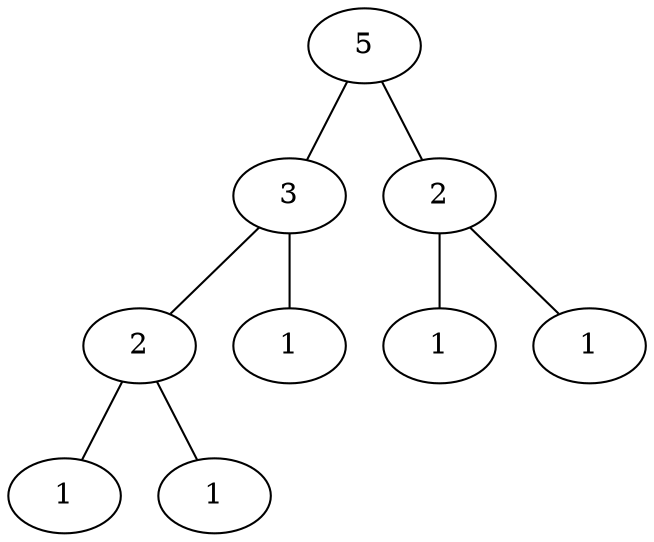 graph Example {
    a [label="5"];
    
    b [label="3"];
    c [label="2"];
    
    d [label="2"]
    e [label="1"]
    
    f [label="1"]
    g [label="1"]
    
    h [label="1"]
    i [label="1"]
    
    a -- b
    a -- c
    
    b -- d
    b -- e
    
    d -- f
    d -- g
    
    c -- h
    c -- i
}
